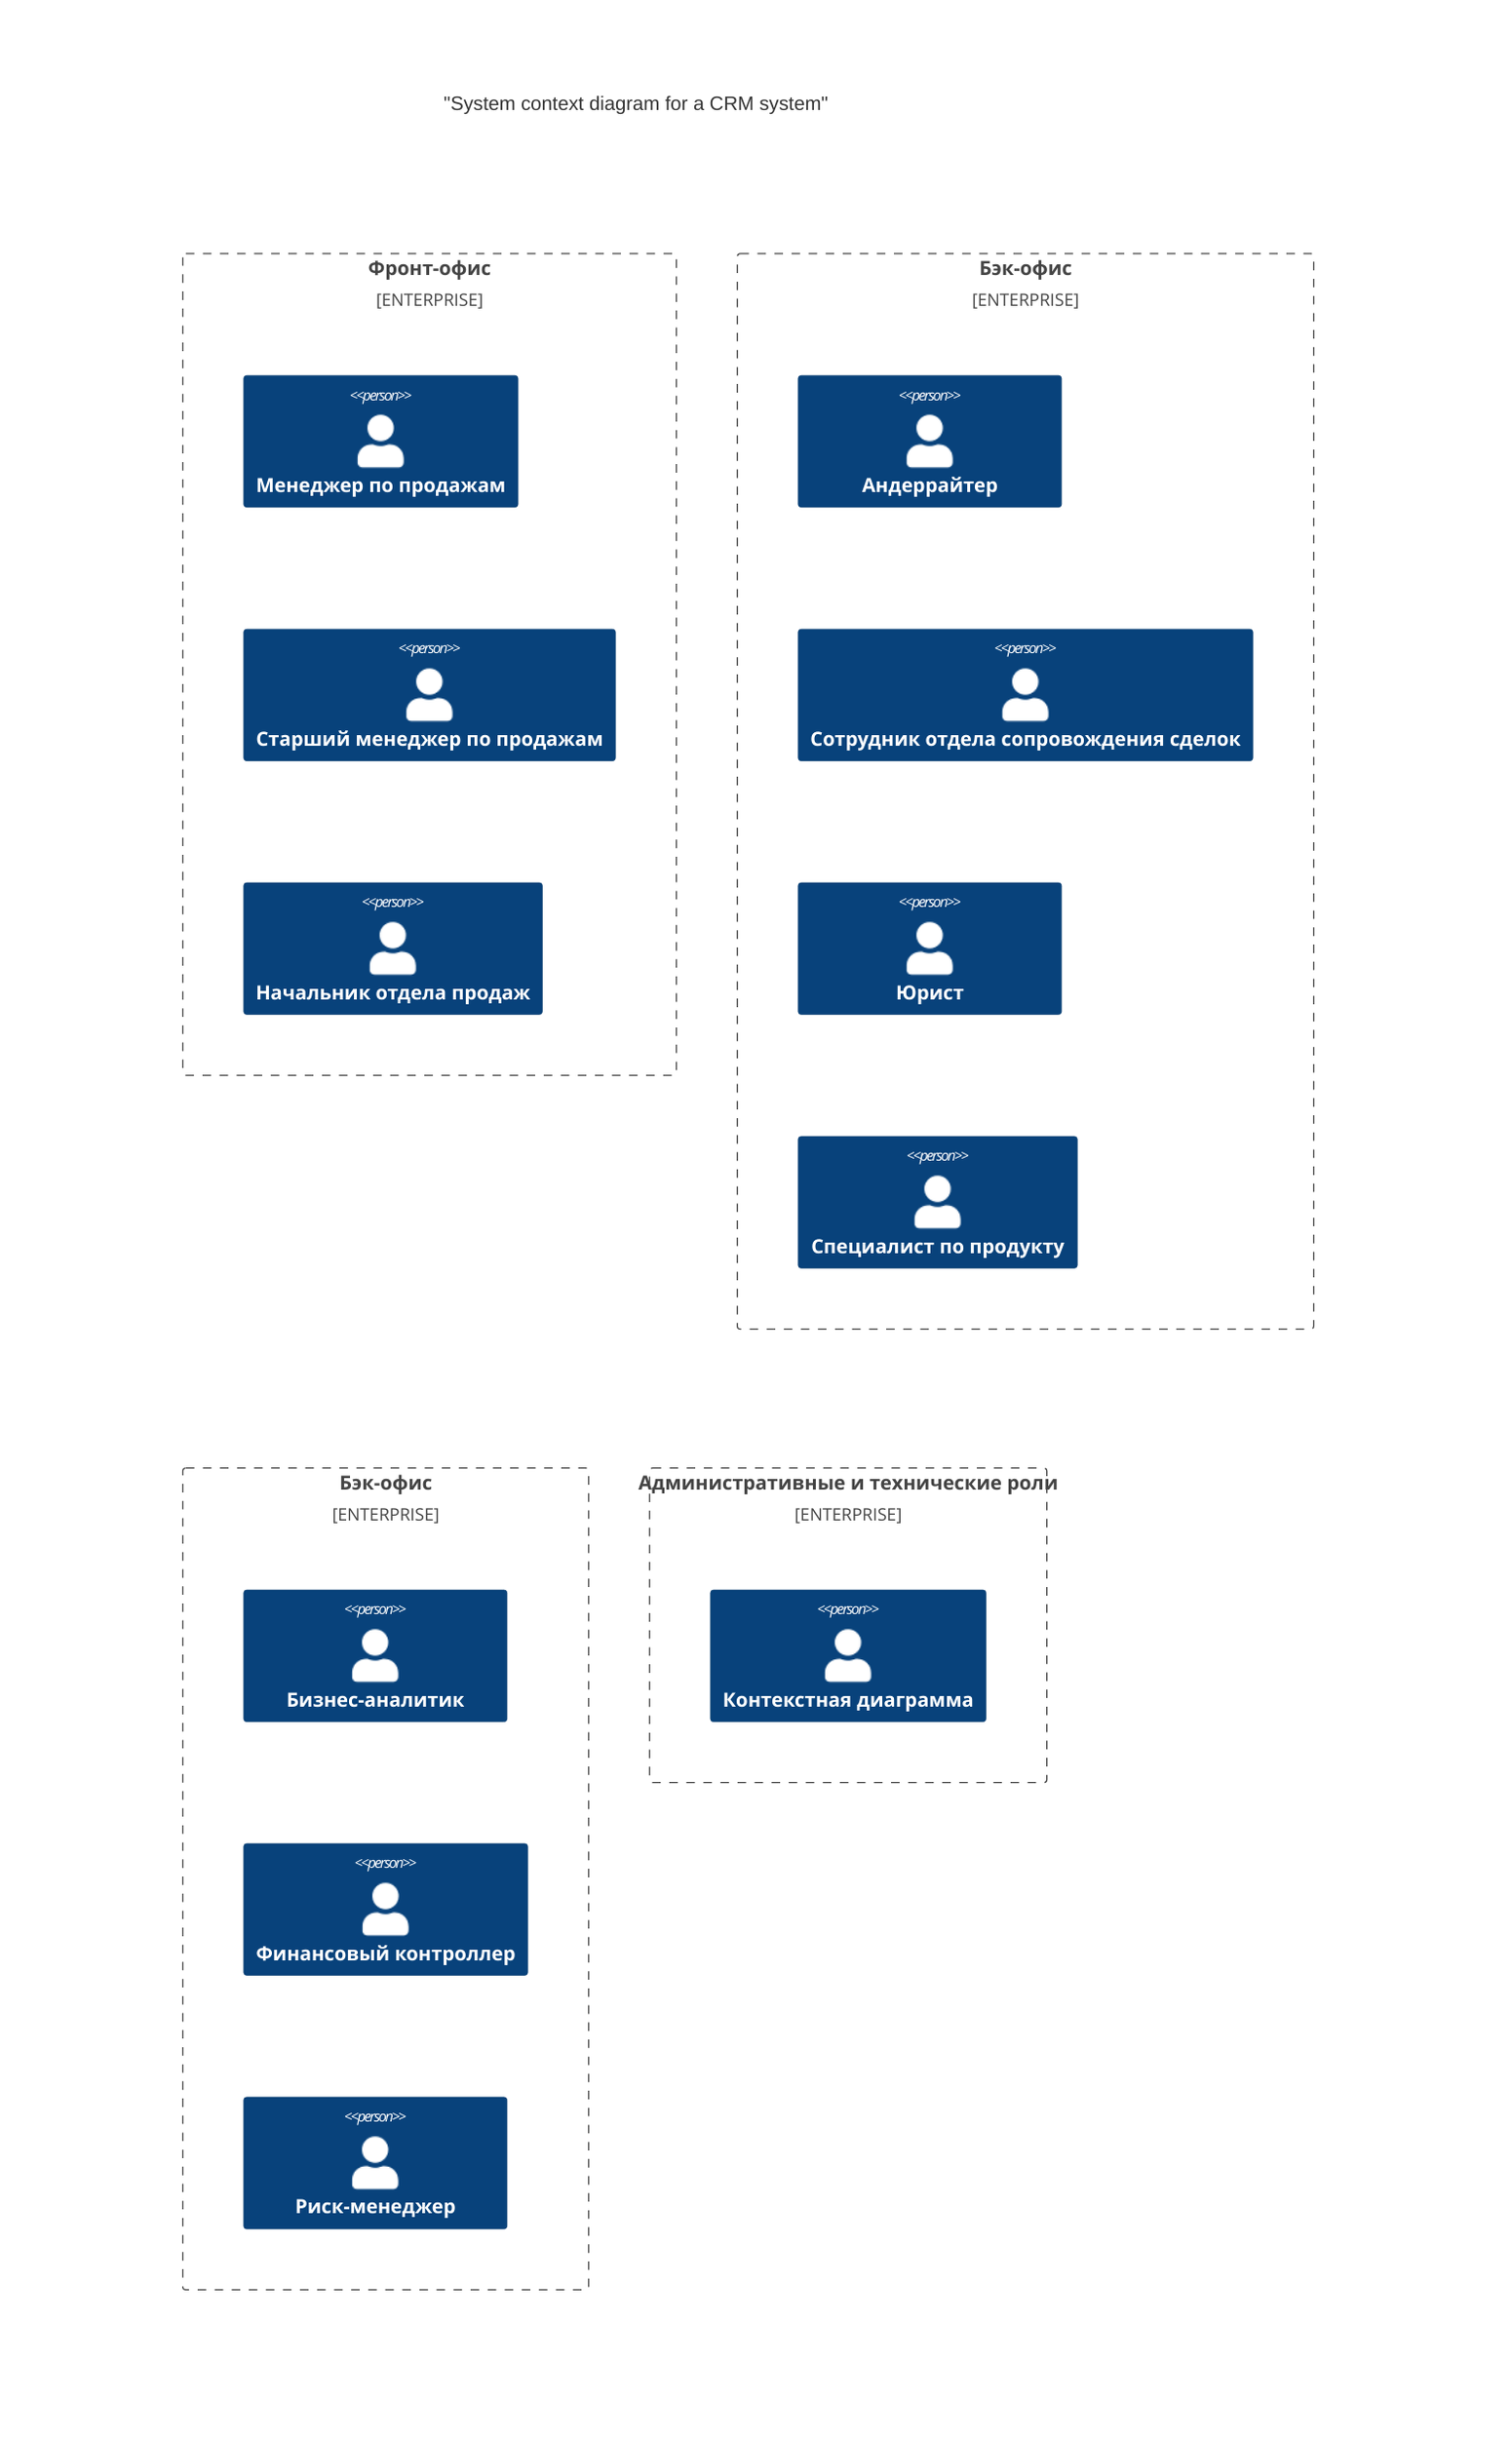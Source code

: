 C4Context
    title "System context diagram for a CRM system"
    
    Enterprise_Boundary(front_office, "Фронт-офис") {
        Person(manager, "Менеджер по продажам")
        Person(senior_manager, "Старший менеджер по продажам")
        Person(head_manager, "Начальник отдела продаж")
    }

    Enterprise_Boundary(back_office, "Бэк-офис") {
        Person(underwriter, "Андеррайтер")
        Person(transaction_support, "Сотрудник отдела сопровождения сделок")
        Person(lawyer, "Юрист")
        Person(product_specialist, "Специалист по продукту")
    }

    Enterprise_Boundary(analytics, "Бэк-офис") {
        Person(business_analyst, "Бизнес-аналитик")
        Person(financial_controller, "Финансовый контроллер")
        Person(risk_manager, "Риск-менеджер")
    }

    Enterprise_Boundary(admin, "Административные и технические роли") {
        Person(crm_admin, "Контекстная диаграмма")
    }